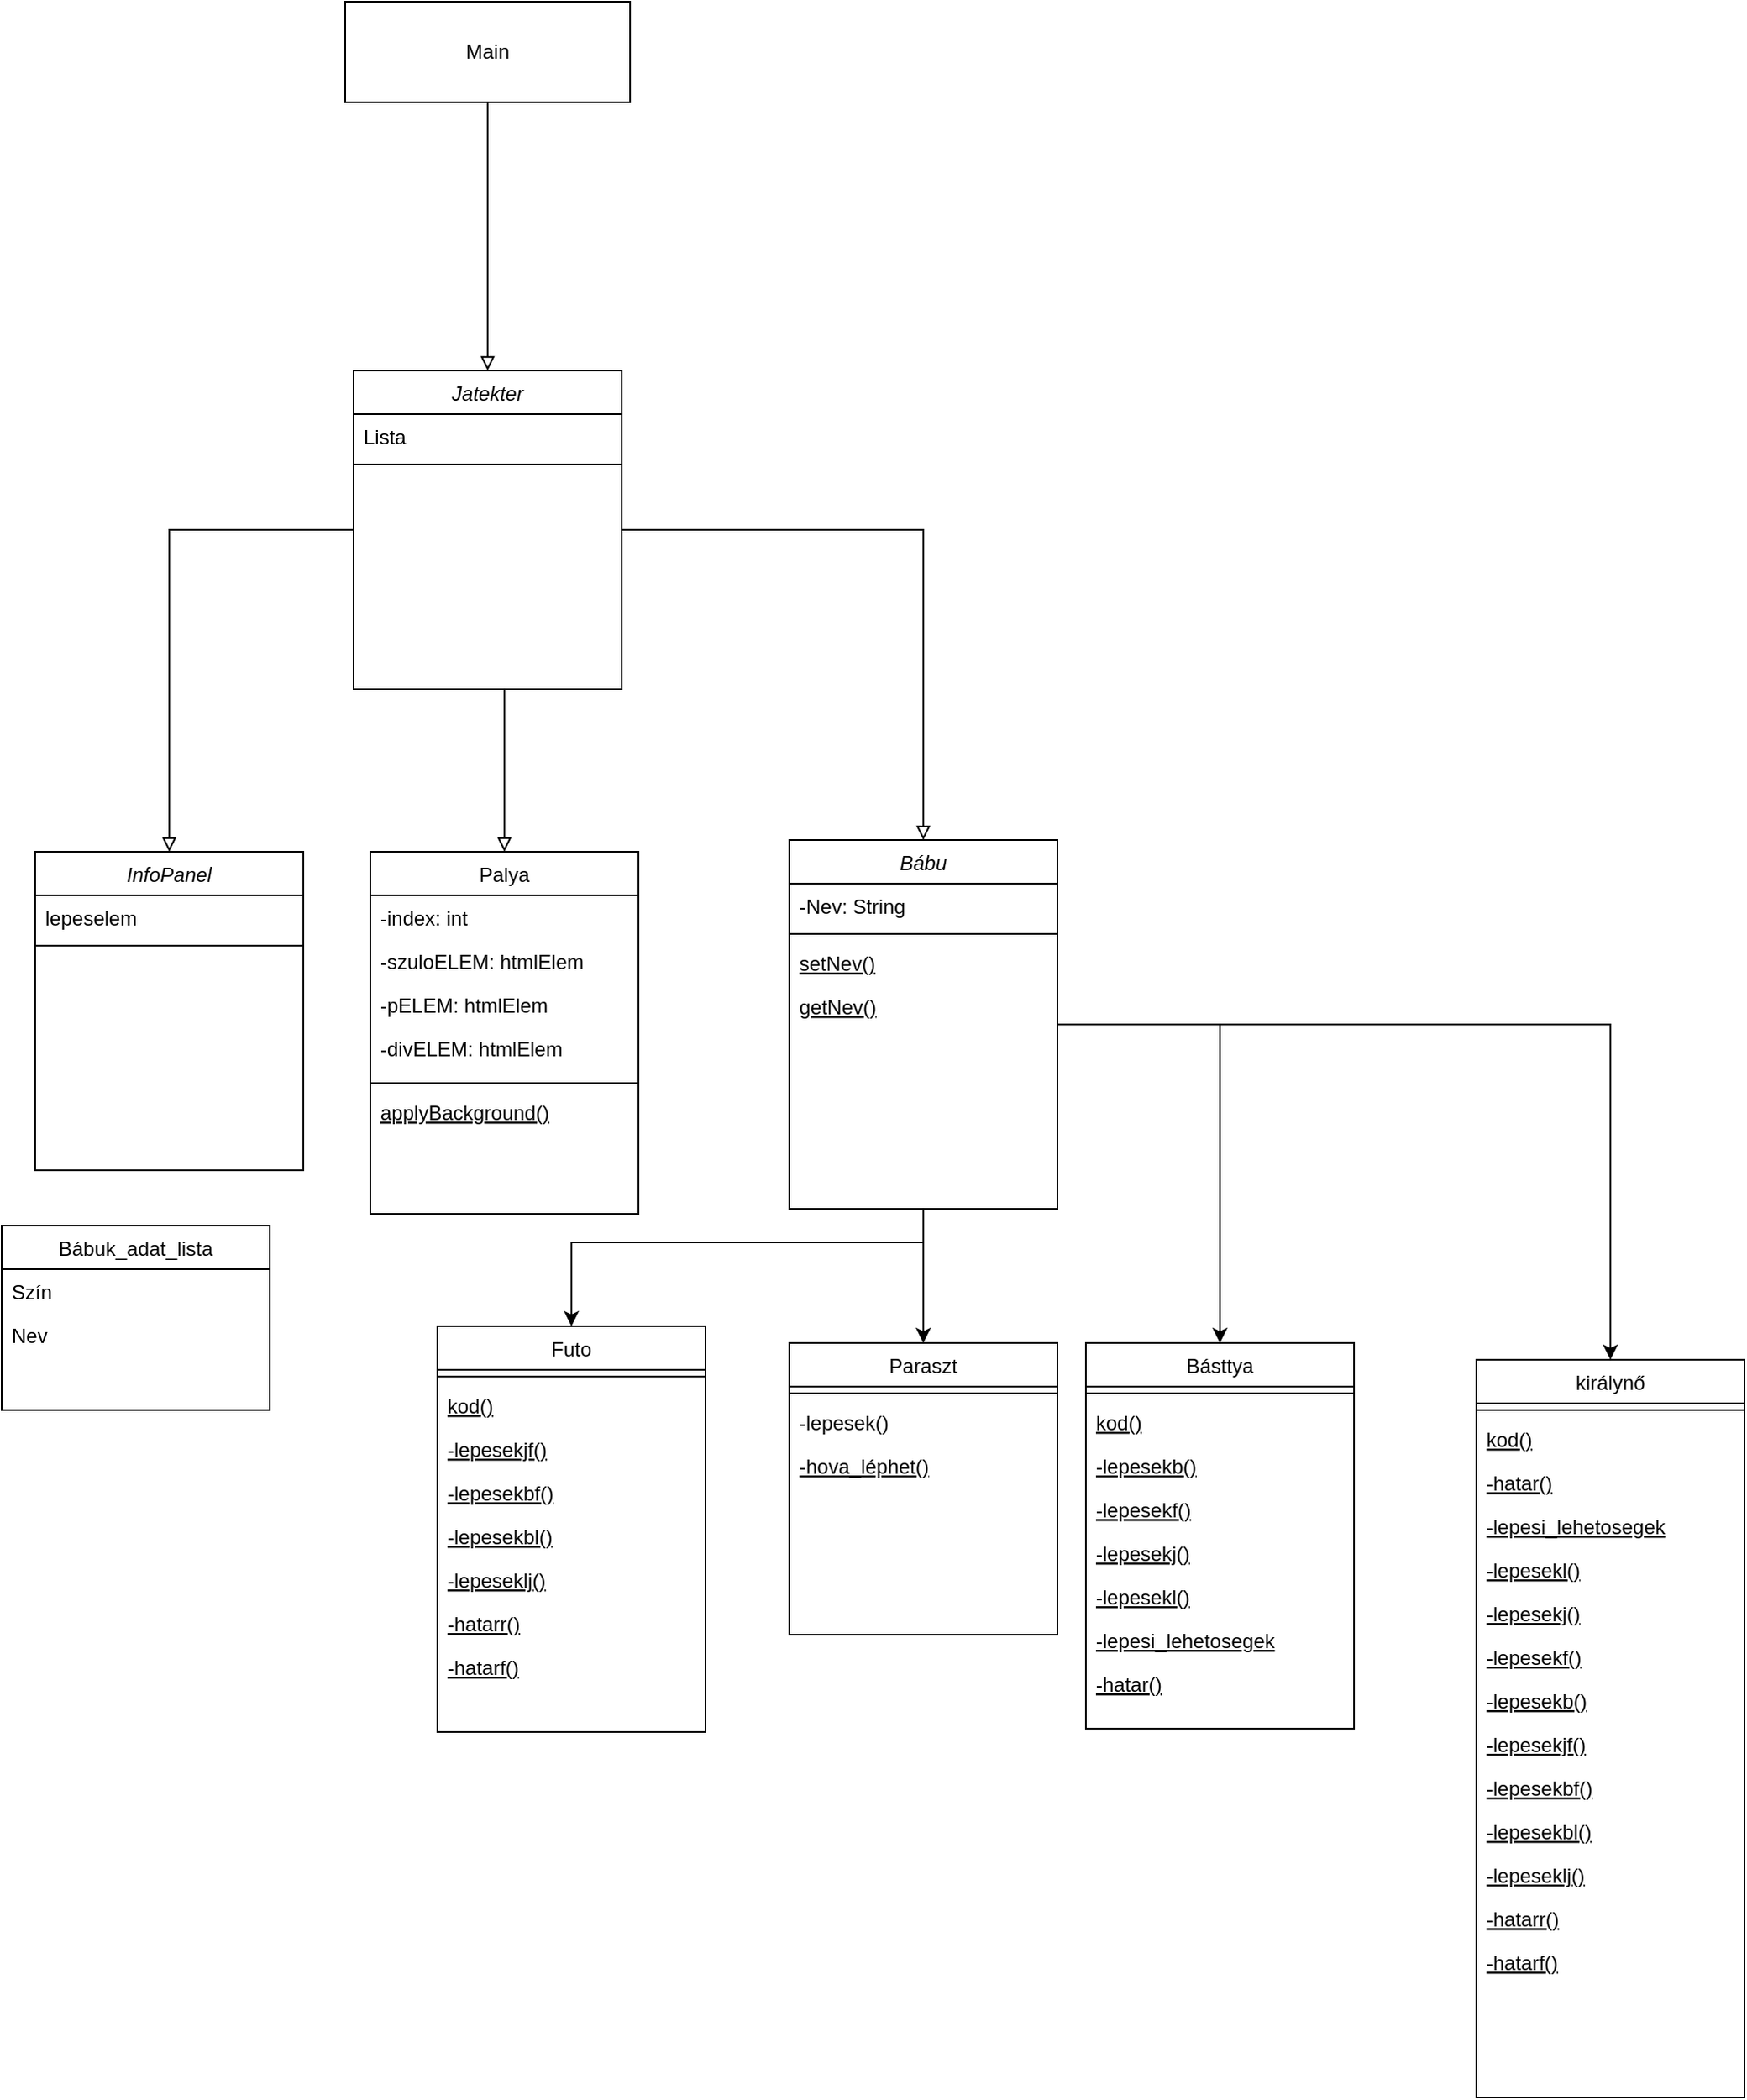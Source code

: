 <mxfile version="21.3.6" type="device">
  <diagram id="C5RBs43oDa-KdzZeNtuy" name="Page-1">
    <mxGraphModel dx="1434" dy="782" grid="1" gridSize="10" guides="1" tooltips="1" connect="1" arrows="1" fold="1" page="1" pageScale="1" pageWidth="827" pageHeight="1169" math="0" shadow="0">
      <root>
        <mxCell id="WIyWlLk6GJQsqaUBKTNV-0" />
        <mxCell id="WIyWlLk6GJQsqaUBKTNV-1" parent="WIyWlLk6GJQsqaUBKTNV-0" />
        <mxCell id="JXwwoViRtcVZiZZvlt5a-12" value="" style="edgeStyle=orthogonalEdgeStyle;rounded=0;orthogonalLoop=1;jettySize=auto;html=1;entryX=0.5;entryY=0;entryDx=0;entryDy=0;" parent="WIyWlLk6GJQsqaUBKTNV-1" source="zkfFHV4jXpPFQw0GAbJ--0" target="zkfFHV4jXpPFQw0GAbJ--6" edge="1">
          <mxGeometry relative="1" as="geometry" />
        </mxCell>
        <mxCell id="JXwwoViRtcVZiZZvlt5a-25" value="" style="edgeStyle=orthogonalEdgeStyle;rounded=0;orthogonalLoop=1;jettySize=auto;html=1;entryX=0.5;entryY=0;entryDx=0;entryDy=0;" parent="WIyWlLk6GJQsqaUBKTNV-1" source="zkfFHV4jXpPFQw0GAbJ--0" target="JXwwoViRtcVZiZZvlt5a-19" edge="1">
          <mxGeometry relative="1" as="geometry">
            <mxPoint x="740" y="1060" as="targetPoint" />
          </mxGeometry>
        </mxCell>
        <mxCell id="JXwwoViRtcVZiZZvlt5a-27" value="" style="edgeStyle=orthogonalEdgeStyle;rounded=0;orthogonalLoop=1;jettySize=auto;html=1;entryX=0.5;entryY=0;entryDx=0;entryDy=0;" parent="WIyWlLk6GJQsqaUBKTNV-1" source="zkfFHV4jXpPFQw0GAbJ--0" target="JXwwoViRtcVZiZZvlt5a-13" edge="1">
          <mxGeometry relative="1" as="geometry">
            <mxPoint x="334" y="1060" as="targetPoint" />
            <Array as="points">
              <mxPoint x="570" y="770" />
              <mxPoint x="360" y="770" />
            </Array>
          </mxGeometry>
        </mxCell>
        <mxCell id="zkfFHV4jXpPFQw0GAbJ--0" value="Bábu" style="swimlane;fontStyle=2;align=center;verticalAlign=top;childLayout=stackLayout;horizontal=1;startSize=26;horizontalStack=0;resizeParent=1;resizeLast=0;collapsible=1;marginBottom=0;rounded=0;shadow=0;strokeWidth=1;" parent="WIyWlLk6GJQsqaUBKTNV-1" vertex="1">
          <mxGeometry x="490" y="530" width="160" height="220" as="geometry">
            <mxRectangle x="230" y="140" width="160" height="26" as="alternateBounds" />
          </mxGeometry>
        </mxCell>
        <mxCell id="JXwwoViRtcVZiZZvlt5a-32" value="-Nev: String" style="text;align=left;verticalAlign=top;spacingLeft=4;spacingRight=4;overflow=hidden;rotatable=0;points=[[0,0.5],[1,0.5]];portConstraint=eastwest;rounded=0;shadow=0;html=0;" parent="zkfFHV4jXpPFQw0GAbJ--0" vertex="1">
          <mxGeometry y="26" width="160" height="26" as="geometry" />
        </mxCell>
        <mxCell id="zkfFHV4jXpPFQw0GAbJ--4" value="" style="line;html=1;strokeWidth=1;align=left;verticalAlign=middle;spacingTop=-1;spacingLeft=3;spacingRight=3;rotatable=0;labelPosition=right;points=[];portConstraint=eastwest;" parent="zkfFHV4jXpPFQw0GAbJ--0" vertex="1">
          <mxGeometry y="52" width="160" height="8" as="geometry" />
        </mxCell>
        <mxCell id="bgRpwazlIUfu7sDKqLQM-14" value="setNev()" style="text;align=left;verticalAlign=top;spacingLeft=4;spacingRight=4;overflow=hidden;rotatable=0;points=[[0,0.5],[1,0.5]];portConstraint=eastwest;fontStyle=4" parent="zkfFHV4jXpPFQw0GAbJ--0" vertex="1">
          <mxGeometry y="60" width="160" height="26" as="geometry" />
        </mxCell>
        <mxCell id="bgRpwazlIUfu7sDKqLQM-17" value="getNev()" style="text;align=left;verticalAlign=top;spacingLeft=4;spacingRight=4;overflow=hidden;rotatable=0;points=[[0,0.5],[1,0.5]];portConstraint=eastwest;fontStyle=4" parent="zkfFHV4jXpPFQw0GAbJ--0" vertex="1">
          <mxGeometry y="86" width="160" height="26" as="geometry" />
        </mxCell>
        <mxCell id="zkfFHV4jXpPFQw0GAbJ--6" value="Paraszt" style="swimlane;fontStyle=0;align=center;verticalAlign=top;childLayout=stackLayout;horizontal=1;startSize=26;horizontalStack=0;resizeParent=1;resizeLast=0;collapsible=1;marginBottom=0;rounded=0;shadow=0;strokeWidth=1;" parent="WIyWlLk6GJQsqaUBKTNV-1" vertex="1">
          <mxGeometry x="490" y="830" width="160" height="174" as="geometry">
            <mxRectangle x="130" y="380" width="160" height="26" as="alternateBounds" />
          </mxGeometry>
        </mxCell>
        <mxCell id="zkfFHV4jXpPFQw0GAbJ--9" value="" style="line;html=1;strokeWidth=1;align=left;verticalAlign=middle;spacingTop=-1;spacingLeft=3;spacingRight=3;rotatable=0;labelPosition=right;points=[];portConstraint=eastwest;" parent="zkfFHV4jXpPFQw0GAbJ--6" vertex="1">
          <mxGeometry y="26" width="160" height="8" as="geometry" />
        </mxCell>
        <mxCell id="zkfFHV4jXpPFQw0GAbJ--11" value="-lepesek()" style="text;align=left;verticalAlign=top;spacingLeft=4;spacingRight=4;overflow=hidden;rotatable=0;points=[[0,0.5],[1,0.5]];portConstraint=eastwest;" parent="zkfFHV4jXpPFQw0GAbJ--6" vertex="1">
          <mxGeometry y="34" width="160" height="26" as="geometry" />
        </mxCell>
        <mxCell id="JXwwoViRtcVZiZZvlt5a-42" value="-hova_léphet()" style="text;align=left;verticalAlign=top;spacingLeft=4;spacingRight=4;overflow=hidden;rotatable=0;points=[[0,0.5],[1,0.5]];portConstraint=eastwest;fontStyle=4" parent="zkfFHV4jXpPFQw0GAbJ--6" vertex="1">
          <mxGeometry y="60" width="160" height="26" as="geometry" />
        </mxCell>
        <mxCell id="zkfFHV4jXpPFQw0GAbJ--17" value="Palya" style="swimlane;fontStyle=0;align=center;verticalAlign=top;childLayout=stackLayout;horizontal=1;startSize=26;horizontalStack=0;resizeParent=1;resizeLast=0;collapsible=1;marginBottom=0;rounded=0;shadow=0;strokeWidth=1;" parent="WIyWlLk6GJQsqaUBKTNV-1" vertex="1">
          <mxGeometry x="240" y="537" width="160" height="216" as="geometry">
            <mxRectangle x="550" y="140" width="160" height="26" as="alternateBounds" />
          </mxGeometry>
        </mxCell>
        <mxCell id="zkfFHV4jXpPFQw0GAbJ--18" value="-index: int" style="text;align=left;verticalAlign=top;spacingLeft=4;spacingRight=4;overflow=hidden;rotatable=0;points=[[0,0.5],[1,0.5]];portConstraint=eastwest;" parent="zkfFHV4jXpPFQw0GAbJ--17" vertex="1">
          <mxGeometry y="26" width="160" height="26" as="geometry" />
        </mxCell>
        <mxCell id="zkfFHV4jXpPFQw0GAbJ--19" value="-szuloELEM: htmlElem" style="text;align=left;verticalAlign=top;spacingLeft=4;spacingRight=4;overflow=hidden;rotatable=0;points=[[0,0.5],[1,0.5]];portConstraint=eastwest;rounded=0;shadow=0;html=0;" parent="zkfFHV4jXpPFQw0GAbJ--17" vertex="1">
          <mxGeometry y="52" width="160" height="26" as="geometry" />
        </mxCell>
        <mxCell id="JXwwoViRtcVZiZZvlt5a-9" value="-pELEM: htmlElem" style="text;align=left;verticalAlign=top;spacingLeft=4;spacingRight=4;overflow=hidden;rotatable=0;points=[[0,0.5],[1,0.5]];portConstraint=eastwest;rounded=0;shadow=0;html=0;" parent="zkfFHV4jXpPFQw0GAbJ--17" vertex="1">
          <mxGeometry y="78" width="160" height="26" as="geometry" />
        </mxCell>
        <mxCell id="JXwwoViRtcVZiZZvlt5a-10" value="-divELEM: htmlElem" style="text;align=left;verticalAlign=top;spacingLeft=4;spacingRight=4;overflow=hidden;rotatable=0;points=[[0,0.5],[1,0.5]];portConstraint=eastwest;rounded=0;shadow=0;html=0;" parent="zkfFHV4jXpPFQw0GAbJ--17" vertex="1">
          <mxGeometry y="104" width="160" height="30" as="geometry" />
        </mxCell>
        <mxCell id="zkfFHV4jXpPFQw0GAbJ--23" value="" style="line;html=1;strokeWidth=1;align=left;verticalAlign=middle;spacingTop=-1;spacingLeft=3;spacingRight=3;rotatable=0;labelPosition=right;points=[];portConstraint=eastwest;" parent="zkfFHV4jXpPFQw0GAbJ--17" vertex="1">
          <mxGeometry y="134" width="160" height="8" as="geometry" />
        </mxCell>
        <mxCell id="bgRpwazlIUfu7sDKqLQM-18" value="applyBackground()" style="text;align=left;verticalAlign=top;spacingLeft=4;spacingRight=4;overflow=hidden;rotatable=0;points=[[0,0.5],[1,0.5]];portConstraint=eastwest;fontStyle=4" parent="zkfFHV4jXpPFQw0GAbJ--17" vertex="1">
          <mxGeometry y="142" width="160" height="26" as="geometry" />
        </mxCell>
        <mxCell id="JXwwoViRtcVZiZZvlt5a-13" value="Futo" style="swimlane;fontStyle=0;align=center;verticalAlign=top;childLayout=stackLayout;horizontal=1;startSize=26;horizontalStack=0;resizeParent=1;resizeLast=0;collapsible=1;marginBottom=0;rounded=0;shadow=0;strokeWidth=1;" parent="WIyWlLk6GJQsqaUBKTNV-1" vertex="1">
          <mxGeometry x="280" y="820" width="160" height="242" as="geometry">
            <mxRectangle x="130" y="380" width="160" height="26" as="alternateBounds" />
          </mxGeometry>
        </mxCell>
        <mxCell id="JXwwoViRtcVZiZZvlt5a-16" value="" style="line;html=1;strokeWidth=1;align=left;verticalAlign=middle;spacingTop=-1;spacingLeft=3;spacingRight=3;rotatable=0;labelPosition=right;points=[];portConstraint=eastwest;" parent="JXwwoViRtcVZiZZvlt5a-13" vertex="1">
          <mxGeometry y="26" width="160" height="8" as="geometry" />
        </mxCell>
        <mxCell id="bgRpwazlIUfu7sDKqLQM-7" value="kod()" style="text;align=left;verticalAlign=top;spacingLeft=4;spacingRight=4;overflow=hidden;rotatable=0;points=[[0,0.5],[1,0.5]];portConstraint=eastwest;fontStyle=4" parent="JXwwoViRtcVZiZZvlt5a-13" vertex="1">
          <mxGeometry y="34" width="160" height="26" as="geometry" />
        </mxCell>
        <mxCell id="JXwwoViRtcVZiZZvlt5a-17" value="-lepesekjf()" style="text;align=left;verticalAlign=top;spacingLeft=4;spacingRight=4;overflow=hidden;rotatable=0;points=[[0,0.5],[1,0.5]];portConstraint=eastwest;fontStyle=4" parent="JXwwoViRtcVZiZZvlt5a-13" vertex="1">
          <mxGeometry y="60" width="160" height="26" as="geometry" />
        </mxCell>
        <mxCell id="bgRpwazlIUfu7sDKqLQM-6" value="-lepesekbf()" style="text;align=left;verticalAlign=top;spacingLeft=4;spacingRight=4;overflow=hidden;rotatable=0;points=[[0,0.5],[1,0.5]];portConstraint=eastwest;fontStyle=4" parent="JXwwoViRtcVZiZZvlt5a-13" vertex="1">
          <mxGeometry y="86" width="160" height="26" as="geometry" />
        </mxCell>
        <mxCell id="bgRpwazlIUfu7sDKqLQM-9" value="-lepesekbl()" style="text;align=left;verticalAlign=top;spacingLeft=4;spacingRight=4;overflow=hidden;rotatable=0;points=[[0,0.5],[1,0.5]];portConstraint=eastwest;fontStyle=4" parent="JXwwoViRtcVZiZZvlt5a-13" vertex="1">
          <mxGeometry y="112" width="160" height="26" as="geometry" />
        </mxCell>
        <mxCell id="bgRpwazlIUfu7sDKqLQM-8" value="-lepeseklj()" style="text;align=left;verticalAlign=top;spacingLeft=4;spacingRight=4;overflow=hidden;rotatable=0;points=[[0,0.5],[1,0.5]];portConstraint=eastwest;fontStyle=4" parent="JXwwoViRtcVZiZZvlt5a-13" vertex="1">
          <mxGeometry y="138" width="160" height="26" as="geometry" />
        </mxCell>
        <mxCell id="sNWcJOVrm-3sjoaXct3L-1" value="-hatarr()" style="text;align=left;verticalAlign=top;spacingLeft=4;spacingRight=4;overflow=hidden;rotatable=0;points=[[0,0.5],[1,0.5]];portConstraint=eastwest;fontStyle=4" vertex="1" parent="JXwwoViRtcVZiZZvlt5a-13">
          <mxGeometry y="164" width="160" height="26" as="geometry" />
        </mxCell>
        <mxCell id="sNWcJOVrm-3sjoaXct3L-2" value="-hatarf()" style="text;align=left;verticalAlign=top;spacingLeft=4;spacingRight=4;overflow=hidden;rotatable=0;points=[[0,0.5],[1,0.5]];portConstraint=eastwest;fontStyle=4" vertex="1" parent="JXwwoViRtcVZiZZvlt5a-13">
          <mxGeometry y="190" width="160" height="26" as="geometry" />
        </mxCell>
        <mxCell id="JXwwoViRtcVZiZZvlt5a-19" value="Básttya" style="swimlane;fontStyle=0;align=center;verticalAlign=top;childLayout=stackLayout;horizontal=1;startSize=26;horizontalStack=0;resizeParent=1;resizeLast=0;collapsible=1;marginBottom=0;rounded=0;shadow=0;strokeWidth=1;" parent="WIyWlLk6GJQsqaUBKTNV-1" vertex="1">
          <mxGeometry x="667" y="830" width="160" height="230" as="geometry">
            <mxRectangle x="130" y="380" width="160" height="26" as="alternateBounds" />
          </mxGeometry>
        </mxCell>
        <mxCell id="JXwwoViRtcVZiZZvlt5a-22" value="" style="line;html=1;strokeWidth=1;align=left;verticalAlign=middle;spacingTop=-1;spacingLeft=3;spacingRight=3;rotatable=0;labelPosition=right;points=[];portConstraint=eastwest;" parent="JXwwoViRtcVZiZZvlt5a-19" vertex="1">
          <mxGeometry y="26" width="160" height="8" as="geometry" />
        </mxCell>
        <mxCell id="bgRpwazlIUfu7sDKqLQM-10" value="kod()" style="text;align=left;verticalAlign=top;spacingLeft=4;spacingRight=4;overflow=hidden;rotatable=0;points=[[0,0.5],[1,0.5]];portConstraint=eastwest;fontStyle=4" parent="JXwwoViRtcVZiZZvlt5a-19" vertex="1">
          <mxGeometry y="34" width="160" height="26" as="geometry" />
        </mxCell>
        <mxCell id="bgRpwazlIUfu7sDKqLQM-0" value="-lepesekb()" style="text;align=left;verticalAlign=top;spacingLeft=4;spacingRight=4;overflow=hidden;rotatable=0;points=[[0,0.5],[1,0.5]];portConstraint=eastwest;fontStyle=4" parent="JXwwoViRtcVZiZZvlt5a-19" vertex="1">
          <mxGeometry y="60" width="160" height="26" as="geometry" />
        </mxCell>
        <mxCell id="bgRpwazlIUfu7sDKqLQM-5" value="-lepesekf()" style="text;align=left;verticalAlign=top;spacingLeft=4;spacingRight=4;overflow=hidden;rotatable=0;points=[[0,0.5],[1,0.5]];portConstraint=eastwest;fontStyle=4" parent="JXwwoViRtcVZiZZvlt5a-19" vertex="1">
          <mxGeometry y="86" width="160" height="26" as="geometry" />
        </mxCell>
        <mxCell id="bgRpwazlIUfu7sDKqLQM-2" value="-lepesekj()" style="text;align=left;verticalAlign=top;spacingLeft=4;spacingRight=4;overflow=hidden;rotatable=0;points=[[0,0.5],[1,0.5]];portConstraint=eastwest;fontStyle=4" parent="JXwwoViRtcVZiZZvlt5a-19" vertex="1">
          <mxGeometry y="112" width="160" height="26" as="geometry" />
        </mxCell>
        <mxCell id="bgRpwazlIUfu7sDKqLQM-1" value="-lepesekl()" style="text;align=left;verticalAlign=top;spacingLeft=4;spacingRight=4;overflow=hidden;rotatable=0;points=[[0,0.5],[1,0.5]];portConstraint=eastwest;fontStyle=4" parent="JXwwoViRtcVZiZZvlt5a-19" vertex="1">
          <mxGeometry y="138" width="160" height="26" as="geometry" />
        </mxCell>
        <mxCell id="NFFEKYyRXM-yOz8qU7Ke-44" value="-lepesi_lehetosegek" style="text;align=left;verticalAlign=top;spacingLeft=4;spacingRight=4;overflow=hidden;rotatable=0;points=[[0,0.5],[1,0.5]];portConstraint=eastwest;fontStyle=4" parent="JXwwoViRtcVZiZZvlt5a-19" vertex="1">
          <mxGeometry y="164" width="160" height="26" as="geometry" />
        </mxCell>
        <mxCell id="bgRpwazlIUfu7sDKqLQM-4" value="-hatar()" style="text;align=left;verticalAlign=top;spacingLeft=4;spacingRight=4;overflow=hidden;rotatable=0;points=[[0,0.5],[1,0.5]];portConstraint=eastwest;fontStyle=4" parent="JXwwoViRtcVZiZZvlt5a-19" vertex="1">
          <mxGeometry y="190" width="160" height="26" as="geometry" />
        </mxCell>
        <mxCell id="NFFEKYyRXM-yOz8qU7Ke-1" value="InfoPanel" style="swimlane;fontStyle=2;align=center;verticalAlign=top;childLayout=stackLayout;horizontal=1;startSize=26;horizontalStack=0;resizeParent=1;resizeLast=0;collapsible=1;marginBottom=0;rounded=0;shadow=0;strokeWidth=1;" parent="WIyWlLk6GJQsqaUBKTNV-1" vertex="1">
          <mxGeometry x="40" y="537" width="160" height="190" as="geometry">
            <mxRectangle x="230" y="140" width="160" height="26" as="alternateBounds" />
          </mxGeometry>
        </mxCell>
        <mxCell id="NFFEKYyRXM-yOz8qU7Ke-2" value="lepeselem" style="text;align=left;verticalAlign=top;spacingLeft=4;spacingRight=4;overflow=hidden;rotatable=0;points=[[0,0.5],[1,0.5]];portConstraint=eastwest;" parent="NFFEKYyRXM-yOz8qU7Ke-1" vertex="1">
          <mxGeometry y="26" width="160" height="26" as="geometry" />
        </mxCell>
        <mxCell id="NFFEKYyRXM-yOz8qU7Ke-7" value="" style="line;html=1;strokeWidth=1;align=left;verticalAlign=middle;spacingTop=-1;spacingLeft=3;spacingRight=3;rotatable=0;labelPosition=right;points=[];portConstraint=eastwest;" parent="NFFEKYyRXM-yOz8qU7Ke-1" vertex="1">
          <mxGeometry y="52" width="160" height="8" as="geometry" />
        </mxCell>
        <mxCell id="NFFEKYyRXM-yOz8qU7Ke-18" value="Bábuk_adat_lista" style="swimlane;fontStyle=0;align=center;verticalAlign=top;childLayout=stackLayout;horizontal=1;startSize=26;horizontalStack=0;resizeParent=1;resizeLast=0;collapsible=1;marginBottom=0;rounded=0;shadow=0;strokeWidth=1;" parent="WIyWlLk6GJQsqaUBKTNV-1" vertex="1">
          <mxGeometry x="20" y="760" width="160" height="110" as="geometry">
            <mxRectangle x="130" y="380" width="160" height="26" as="alternateBounds" />
          </mxGeometry>
        </mxCell>
        <mxCell id="NFFEKYyRXM-yOz8qU7Ke-19" value="Szín" style="text;align=left;verticalAlign=top;spacingLeft=4;spacingRight=4;overflow=hidden;rotatable=0;points=[[0,0.5],[1,0.5]];portConstraint=eastwest;rounded=0;shadow=0;html=0;" parent="NFFEKYyRXM-yOz8qU7Ke-18" vertex="1">
          <mxGeometry y="26" width="160" height="26" as="geometry" />
        </mxCell>
        <mxCell id="NFFEKYyRXM-yOz8qU7Ke-20" value="Nev" style="text;align=left;verticalAlign=top;spacingLeft=4;spacingRight=4;overflow=hidden;rotatable=0;points=[[0,0.5],[1,0.5]];portConstraint=eastwest;rounded=0;shadow=0;html=0;" parent="NFFEKYyRXM-yOz8qU7Ke-18" vertex="1">
          <mxGeometry y="52" width="160" height="26" as="geometry" />
        </mxCell>
        <mxCell id="NFFEKYyRXM-yOz8qU7Ke-26" value="Jatekter" style="swimlane;fontStyle=2;align=center;verticalAlign=top;childLayout=stackLayout;horizontal=1;startSize=26;horizontalStack=0;resizeParent=1;resizeLast=0;collapsible=1;marginBottom=0;rounded=0;shadow=0;strokeWidth=1;" parent="WIyWlLk6GJQsqaUBKTNV-1" vertex="1">
          <mxGeometry x="230" y="250" width="160" height="190" as="geometry">
            <mxRectangle x="230" y="140" width="160" height="26" as="alternateBounds" />
          </mxGeometry>
        </mxCell>
        <mxCell id="NFFEKYyRXM-yOz8qU7Ke-56" value="Lista" style="text;align=left;verticalAlign=top;spacingLeft=4;spacingRight=4;overflow=hidden;rotatable=0;points=[[0,0.5],[1,0.5]];portConstraint=eastwest;" parent="NFFEKYyRXM-yOz8qU7Ke-26" vertex="1">
          <mxGeometry y="26" width="160" height="26" as="geometry" />
        </mxCell>
        <mxCell id="NFFEKYyRXM-yOz8qU7Ke-32" value="" style="line;html=1;strokeWidth=1;align=left;verticalAlign=middle;spacingTop=-1;spacingLeft=3;spacingRight=3;rotatable=0;labelPosition=right;points=[];portConstraint=eastwest;" parent="NFFEKYyRXM-yOz8qU7Ke-26" vertex="1">
          <mxGeometry y="52" width="160" height="8" as="geometry" />
        </mxCell>
        <mxCell id="NFFEKYyRXM-yOz8qU7Ke-37" value="" style="endArrow=block;html=1;rounded=0;exitX=0;exitY=0.5;exitDx=0;exitDy=0;entryX=0.5;entryY=0;entryDx=0;entryDy=0;endFill=0;" parent="WIyWlLk6GJQsqaUBKTNV-1" source="NFFEKYyRXM-yOz8qU7Ke-26" target="NFFEKYyRXM-yOz8qU7Ke-1" edge="1">
          <mxGeometry width="50" height="50" relative="1" as="geometry">
            <mxPoint x="230" y="350" as="sourcePoint" />
            <mxPoint x="10" y="600" as="targetPoint" />
            <Array as="points">
              <mxPoint x="120" y="345" />
            </Array>
          </mxGeometry>
        </mxCell>
        <mxCell id="NFFEKYyRXM-yOz8qU7Ke-38" value="" style="endArrow=block;html=1;rounded=0;entryX=0.5;entryY=0;entryDx=0;entryDy=0;endFill=0;" parent="WIyWlLk6GJQsqaUBKTNV-1" target="zkfFHV4jXpPFQw0GAbJ--17" edge="1">
          <mxGeometry width="50" height="50" relative="1" as="geometry">
            <mxPoint x="320" y="440" as="sourcePoint" />
            <mxPoint x="440" y="410" as="targetPoint" />
          </mxGeometry>
        </mxCell>
        <mxCell id="NFFEKYyRXM-yOz8qU7Ke-39" value="" style="endArrow=block;html=1;rounded=0;exitX=1;exitY=0.5;exitDx=0;exitDy=0;entryX=0.5;entryY=0;entryDx=0;entryDy=0;endFill=0;" parent="WIyWlLk6GJQsqaUBKTNV-1" source="NFFEKYyRXM-yOz8qU7Ke-26" target="zkfFHV4jXpPFQw0GAbJ--0" edge="1">
          <mxGeometry width="50" height="50" relative="1" as="geometry">
            <mxPoint x="390" y="460" as="sourcePoint" />
            <mxPoint x="580" y="340" as="targetPoint" />
            <Array as="points">
              <mxPoint x="570" y="345" />
            </Array>
          </mxGeometry>
        </mxCell>
        <mxCell id="NFFEKYyRXM-yOz8qU7Ke-45" value="Main" style="rounded=0;whiteSpace=wrap;html=1;" parent="WIyWlLk6GJQsqaUBKTNV-1" vertex="1">
          <mxGeometry x="225" y="30" width="170" height="60" as="geometry" />
        </mxCell>
        <mxCell id="sNWcJOVrm-3sjoaXct3L-0" value="" style="endArrow=block;html=1;rounded=0;exitX=0.5;exitY=1;exitDx=0;exitDy=0;entryX=0.5;entryY=0;entryDx=0;entryDy=0;endFill=0;" edge="1" parent="WIyWlLk6GJQsqaUBKTNV-1" source="NFFEKYyRXM-yOz8qU7Ke-45" target="NFFEKYyRXM-yOz8qU7Ke-26">
          <mxGeometry width="50" height="50" relative="1" as="geometry">
            <mxPoint x="390" y="450" as="sourcePoint" />
            <mxPoint x="440" y="400" as="targetPoint" />
          </mxGeometry>
        </mxCell>
        <mxCell id="sNWcJOVrm-3sjoaXct3L-4" value="királynő" style="swimlane;fontStyle=0;align=center;verticalAlign=top;childLayout=stackLayout;horizontal=1;startSize=26;horizontalStack=0;resizeParent=1;resizeLast=0;collapsible=1;marginBottom=0;rounded=0;shadow=0;strokeWidth=1;" vertex="1" parent="WIyWlLk6GJQsqaUBKTNV-1">
          <mxGeometry x="900" y="840" width="160" height="440" as="geometry">
            <mxRectangle x="130" y="380" width="160" height="26" as="alternateBounds" />
          </mxGeometry>
        </mxCell>
        <mxCell id="sNWcJOVrm-3sjoaXct3L-5" value="" style="line;html=1;strokeWidth=1;align=left;verticalAlign=middle;spacingTop=-1;spacingLeft=3;spacingRight=3;rotatable=0;labelPosition=right;points=[];portConstraint=eastwest;" vertex="1" parent="sNWcJOVrm-3sjoaXct3L-4">
          <mxGeometry y="26" width="160" height="8" as="geometry" />
        </mxCell>
        <mxCell id="sNWcJOVrm-3sjoaXct3L-6" value="kod()" style="text;align=left;verticalAlign=top;spacingLeft=4;spacingRight=4;overflow=hidden;rotatable=0;points=[[0,0.5],[1,0.5]];portConstraint=eastwest;fontStyle=4" vertex="1" parent="sNWcJOVrm-3sjoaXct3L-4">
          <mxGeometry y="34" width="160" height="26" as="geometry" />
        </mxCell>
        <mxCell id="sNWcJOVrm-3sjoaXct3L-20" value="-hatar()" style="text;align=left;verticalAlign=top;spacingLeft=4;spacingRight=4;overflow=hidden;rotatable=0;points=[[0,0.5],[1,0.5]];portConstraint=eastwest;fontStyle=4" vertex="1" parent="sNWcJOVrm-3sjoaXct3L-4">
          <mxGeometry y="60" width="160" height="26" as="geometry" />
        </mxCell>
        <mxCell id="sNWcJOVrm-3sjoaXct3L-19" value="-lepesi_lehetosegek" style="text;align=left;verticalAlign=top;spacingLeft=4;spacingRight=4;overflow=hidden;rotatable=0;points=[[0,0.5],[1,0.5]];portConstraint=eastwest;fontStyle=4" vertex="1" parent="sNWcJOVrm-3sjoaXct3L-4">
          <mxGeometry y="86" width="160" height="26" as="geometry" />
        </mxCell>
        <mxCell id="sNWcJOVrm-3sjoaXct3L-18" value="-lepesekl()" style="text;align=left;verticalAlign=top;spacingLeft=4;spacingRight=4;overflow=hidden;rotatable=0;points=[[0,0.5],[1,0.5]];portConstraint=eastwest;fontStyle=4" vertex="1" parent="sNWcJOVrm-3sjoaXct3L-4">
          <mxGeometry y="112" width="160" height="26" as="geometry" />
        </mxCell>
        <mxCell id="sNWcJOVrm-3sjoaXct3L-17" value="-lepesekj()" style="text;align=left;verticalAlign=top;spacingLeft=4;spacingRight=4;overflow=hidden;rotatable=0;points=[[0,0.5],[1,0.5]];portConstraint=eastwest;fontStyle=4" vertex="1" parent="sNWcJOVrm-3sjoaXct3L-4">
          <mxGeometry y="138" width="160" height="26" as="geometry" />
        </mxCell>
        <mxCell id="sNWcJOVrm-3sjoaXct3L-16" value="-lepesekf()" style="text;align=left;verticalAlign=top;spacingLeft=4;spacingRight=4;overflow=hidden;rotatable=0;points=[[0,0.5],[1,0.5]];portConstraint=eastwest;fontStyle=4" vertex="1" parent="sNWcJOVrm-3sjoaXct3L-4">
          <mxGeometry y="164" width="160" height="26" as="geometry" />
        </mxCell>
        <mxCell id="sNWcJOVrm-3sjoaXct3L-15" value="-lepesekb()" style="text;align=left;verticalAlign=top;spacingLeft=4;spacingRight=4;overflow=hidden;rotatable=0;points=[[0,0.5],[1,0.5]];portConstraint=eastwest;fontStyle=4" vertex="1" parent="sNWcJOVrm-3sjoaXct3L-4">
          <mxGeometry y="190" width="160" height="26" as="geometry" />
        </mxCell>
        <mxCell id="sNWcJOVrm-3sjoaXct3L-7" value="-lepesekjf()" style="text;align=left;verticalAlign=top;spacingLeft=4;spacingRight=4;overflow=hidden;rotatable=0;points=[[0,0.5],[1,0.5]];portConstraint=eastwest;fontStyle=4" vertex="1" parent="sNWcJOVrm-3sjoaXct3L-4">
          <mxGeometry y="216" width="160" height="26" as="geometry" />
        </mxCell>
        <mxCell id="sNWcJOVrm-3sjoaXct3L-8" value="-lepesekbf()" style="text;align=left;verticalAlign=top;spacingLeft=4;spacingRight=4;overflow=hidden;rotatable=0;points=[[0,0.5],[1,0.5]];portConstraint=eastwest;fontStyle=4" vertex="1" parent="sNWcJOVrm-3sjoaXct3L-4">
          <mxGeometry y="242" width="160" height="26" as="geometry" />
        </mxCell>
        <mxCell id="sNWcJOVrm-3sjoaXct3L-9" value="-lepesekbl()" style="text;align=left;verticalAlign=top;spacingLeft=4;spacingRight=4;overflow=hidden;rotatable=0;points=[[0,0.5],[1,0.5]];portConstraint=eastwest;fontStyle=4" vertex="1" parent="sNWcJOVrm-3sjoaXct3L-4">
          <mxGeometry y="268" width="160" height="26" as="geometry" />
        </mxCell>
        <mxCell id="sNWcJOVrm-3sjoaXct3L-10" value="-lepeseklj()" style="text;align=left;verticalAlign=top;spacingLeft=4;spacingRight=4;overflow=hidden;rotatable=0;points=[[0,0.5],[1,0.5]];portConstraint=eastwest;fontStyle=4" vertex="1" parent="sNWcJOVrm-3sjoaXct3L-4">
          <mxGeometry y="294" width="160" height="26" as="geometry" />
        </mxCell>
        <mxCell id="sNWcJOVrm-3sjoaXct3L-11" value="-hatarr()" style="text;align=left;verticalAlign=top;spacingLeft=4;spacingRight=4;overflow=hidden;rotatable=0;points=[[0,0.5],[1,0.5]];portConstraint=eastwest;fontStyle=4" vertex="1" parent="sNWcJOVrm-3sjoaXct3L-4">
          <mxGeometry y="320" width="160" height="26" as="geometry" />
        </mxCell>
        <mxCell id="sNWcJOVrm-3sjoaXct3L-12" value="-hatarf()" style="text;align=left;verticalAlign=top;spacingLeft=4;spacingRight=4;overflow=hidden;rotatable=0;points=[[0,0.5],[1,0.5]];portConstraint=eastwest;fontStyle=4" vertex="1" parent="sNWcJOVrm-3sjoaXct3L-4">
          <mxGeometry y="346" width="160" height="26" as="geometry" />
        </mxCell>
        <mxCell id="sNWcJOVrm-3sjoaXct3L-14" value="" style="endArrow=classic;html=1;rounded=0;exitX=1;exitY=0.5;exitDx=0;exitDy=0;entryX=0.5;entryY=0;entryDx=0;entryDy=0;" edge="1" parent="WIyWlLk6GJQsqaUBKTNV-1" source="zkfFHV4jXpPFQw0GAbJ--0" target="sNWcJOVrm-3sjoaXct3L-4">
          <mxGeometry width="50" height="50" relative="1" as="geometry">
            <mxPoint x="390" y="750" as="sourcePoint" />
            <mxPoint x="1080" y="640" as="targetPoint" />
            <Array as="points">
              <mxPoint x="980" y="640" />
            </Array>
          </mxGeometry>
        </mxCell>
      </root>
    </mxGraphModel>
  </diagram>
</mxfile>
